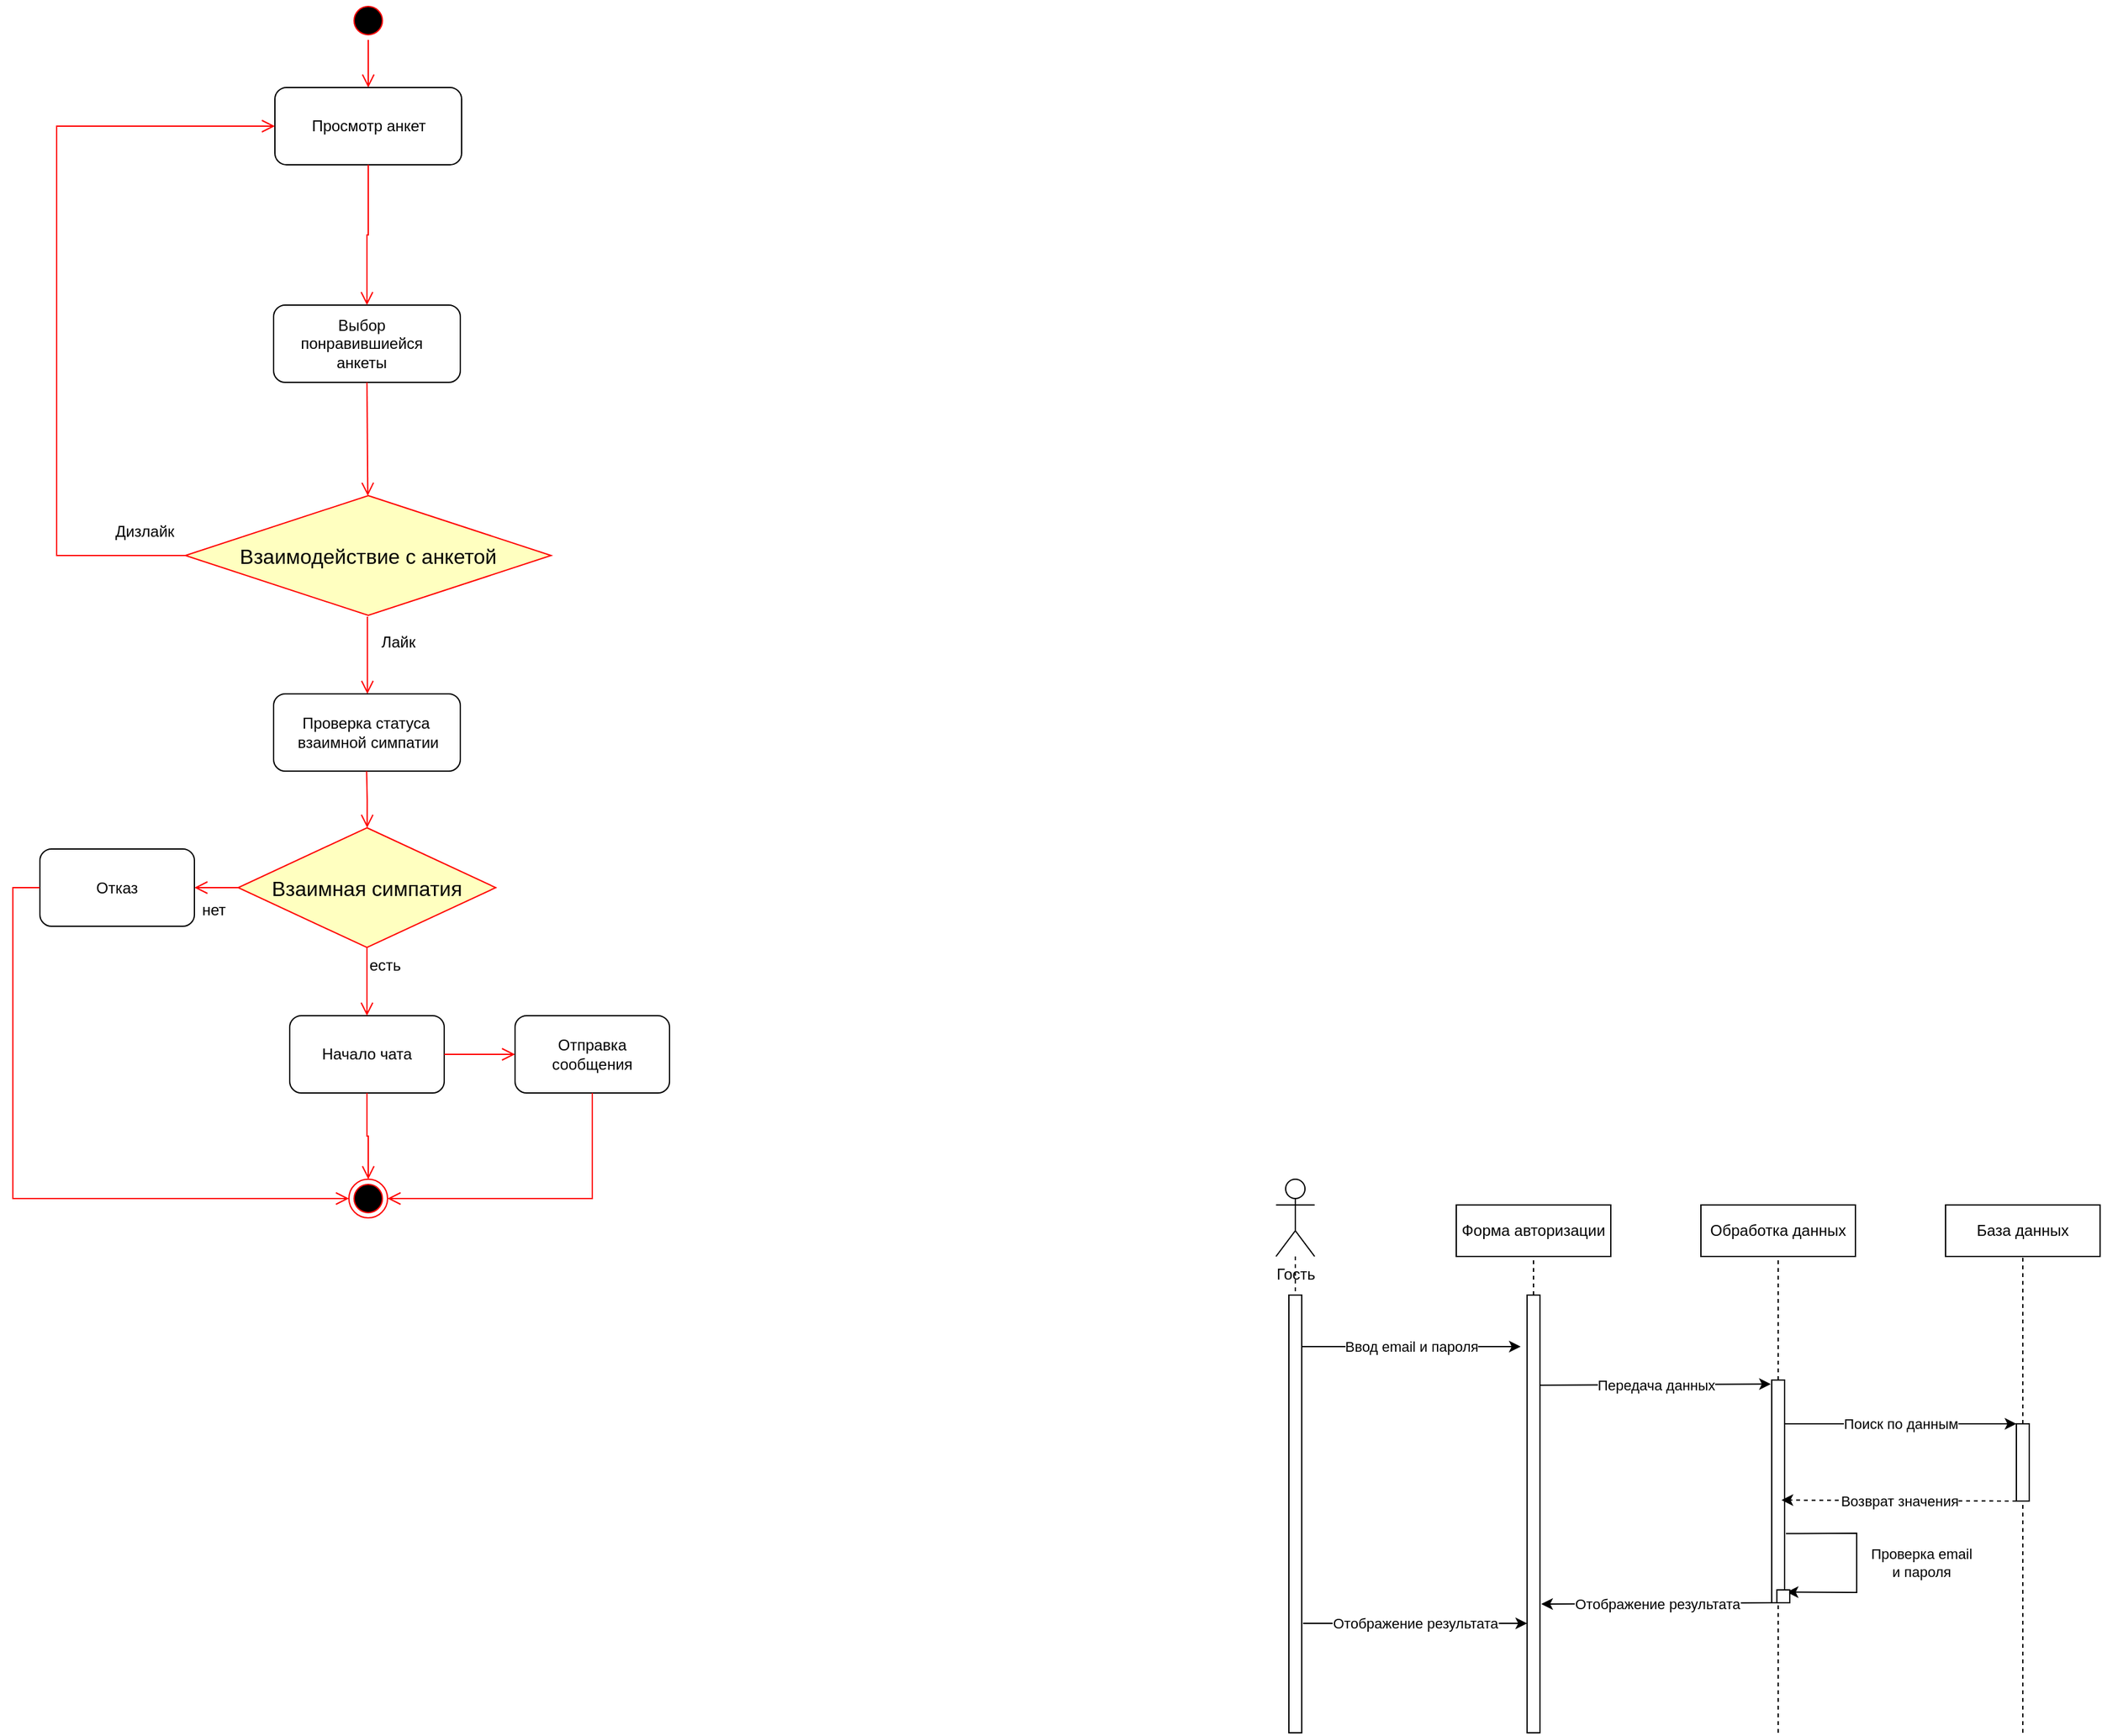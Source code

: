 <mxfile version="24.8.3">
  <diagram name="Страница — 1" id="81DjTX1Zt05AeOksZ2re">
    <mxGraphModel dx="2526" dy="-968" grid="0" gridSize="10" guides="1" tooltips="1" connect="1" arrows="1" fold="1" page="1" pageScale="1" pageWidth="1169" pageHeight="1654" math="0" shadow="0">
      <root>
        <mxCell id="0" />
        <mxCell id="1" parent="0" />
        <mxCell id="-76We7P9hQ2fs9HwAO3u-1" value="" style="ellipse;html=1;shape=startState;fillColor=#000000;strokeColor=#ff0000;" parent="1" vertex="1">
          <mxGeometry x="-631" y="1939" width="30" height="30" as="geometry" />
        </mxCell>
        <mxCell id="-76We7P9hQ2fs9HwAO3u-2" value="" style="edgeStyle=orthogonalEdgeStyle;html=1;verticalAlign=bottom;endArrow=open;endSize=8;strokeColor=#ff0000;rounded=0;entryX=0.5;entryY=0;entryDx=0;entryDy=0;" parent="1" source="-76We7P9hQ2fs9HwAO3u-1" target="-76We7P9hQ2fs9HwAO3u-29" edge="1">
          <mxGeometry relative="1" as="geometry">
            <mxPoint x="-616" y="2103" as="targetPoint" />
          </mxGeometry>
        </mxCell>
        <mxCell id="-76We7P9hQ2fs9HwAO3u-4" value="" style="rounded=1;whiteSpace=wrap;html=1;" parent="1" vertex="1">
          <mxGeometry x="-689.5" y="2175" width="145" height="60" as="geometry" />
        </mxCell>
        <mxCell id="-76We7P9hQ2fs9HwAO3u-5" value="Выбор понравившиейся анкеты" style="text;html=1;strokeColor=none;fillColor=none;align=center;verticalAlign=middle;whiteSpace=wrap;rounded=0;" parent="1" vertex="1">
          <mxGeometry x="-651" y="2190" width="60" height="30" as="geometry" />
        </mxCell>
        <mxCell id="-76We7P9hQ2fs9HwAO3u-11" value="" style="edgeStyle=orthogonalEdgeStyle;html=1;verticalAlign=bottom;endArrow=open;endSize=8;strokeColor=#ff0000;rounded=0;" parent="1" edge="1">
          <mxGeometry relative="1" as="geometry">
            <mxPoint x="-616.67" y="2477" as="targetPoint" />
            <mxPoint x="-616.67" y="2417" as="sourcePoint" />
          </mxGeometry>
        </mxCell>
        <mxCell id="-76We7P9hQ2fs9HwAO3u-14" value=" Начало чата  " style="rounded=1;whiteSpace=wrap;html=1;" parent="1" vertex="1">
          <mxGeometry x="-677" y="2727" width="120" height="60" as="geometry" />
        </mxCell>
        <mxCell id="-76We7P9hQ2fs9HwAO3u-15" value="Взаимная симпатия" style="rhombus;whiteSpace=wrap;html=1;fontColor=#000000;fillColor=#ffffc0;strokeColor=#ff0000;fontSize=16;" parent="1" vertex="1">
          <mxGeometry x="-717" y="2581" width="200" height="93" as="geometry" />
        </mxCell>
        <mxCell id="-76We7P9hQ2fs9HwAO3u-16" value="есть" style="edgeStyle=orthogonalEdgeStyle;html=1;align=left;verticalAlign=top;endArrow=open;endSize=8;strokeColor=#ff0000;rounded=0;fontSize=12;curved=1;" parent="1" source="-76We7P9hQ2fs9HwAO3u-15" target="-76We7P9hQ2fs9HwAO3u-14" edge="1">
          <mxGeometry x="-1" relative="1" as="geometry">
            <mxPoint x="-640" y="3021" as="targetPoint" />
          </mxGeometry>
        </mxCell>
        <mxCell id="-76We7P9hQ2fs9HwAO3u-17" value="" style="ellipse;html=1;shape=endState;fillColor=#000000;strokeColor=#ff0000;fontSize=16;" parent="1" vertex="1">
          <mxGeometry x="-631" y="2854" width="30" height="30" as="geometry" />
        </mxCell>
        <mxCell id="-76We7P9hQ2fs9HwAO3u-19" value="" style="rounded=1;whiteSpace=wrap;html=1;" parent="1" vertex="1">
          <mxGeometry x="-689.5" y="2477" width="145" height="60" as="geometry" />
        </mxCell>
        <mxCell id="-76We7P9hQ2fs9HwAO3u-20" value="Проверка статуса&amp;nbsp; взаимной симпатии" style="text;html=1;strokeColor=none;fillColor=none;align=center;verticalAlign=middle;whiteSpace=wrap;rounded=0;" parent="1" vertex="1">
          <mxGeometry x="-679" y="2492" width="126" height="30" as="geometry" />
        </mxCell>
        <mxCell id="-76We7P9hQ2fs9HwAO3u-21" value="" style="edgeStyle=orthogonalEdgeStyle;html=1;verticalAlign=bottom;endArrow=open;endSize=8;strokeColor=#ff0000;rounded=0;entryX=0.5;entryY=0;entryDx=0;entryDy=0;" parent="1" edge="1">
          <mxGeometry relative="1" as="geometry">
            <mxPoint x="-616.84" y="2581" as="targetPoint" />
            <mxPoint x="-617.27" y="2537" as="sourcePoint" />
          </mxGeometry>
        </mxCell>
        <mxCell id="-76We7P9hQ2fs9HwAO3u-22" value="нет" style="html=1;align=left;verticalAlign=top;endArrow=open;endSize=8;strokeColor=#ff0000;rounded=0;fontSize=12;exitX=0;exitY=0.5;exitDx=0;exitDy=0;entryX=1;entryY=0.5;entryDx=0;entryDy=0;" parent="1" source="-76We7P9hQ2fs9HwAO3u-15" target="-76We7P9hQ2fs9HwAO3u-23" edge="1">
          <mxGeometry x="0.767" y="3" relative="1" as="geometry">
            <mxPoint x="-747" y="2915" as="targetPoint" />
            <mxPoint x="-607" y="2822" as="sourcePoint" />
            <mxPoint as="offset" />
          </mxGeometry>
        </mxCell>
        <mxCell id="-76We7P9hQ2fs9HwAO3u-23" value="Отказ" style="rounded=1;whiteSpace=wrap;html=1;" parent="1" vertex="1">
          <mxGeometry x="-871" y="2597.5" width="120" height="60" as="geometry" />
        </mxCell>
        <mxCell id="-76We7P9hQ2fs9HwAO3u-24" value="" style="edgeStyle=orthogonalEdgeStyle;html=1;verticalAlign=bottom;endArrow=open;endSize=8;strokeColor=#ff0000;rounded=0;entryX=0;entryY=0.5;entryDx=0;entryDy=0;exitX=1;exitY=0.5;exitDx=0;exitDy=0;" parent="1" source="-76We7P9hQ2fs9HwAO3u-14" target="-76We7P9hQ2fs9HwAO3u-25" edge="1">
          <mxGeometry relative="1" as="geometry">
            <mxPoint x="-607" y="2712" as="targetPoint" />
            <mxPoint x="-607.43" y="2668" as="sourcePoint" />
          </mxGeometry>
        </mxCell>
        <mxCell id="-76We7P9hQ2fs9HwAO3u-25" value="Отправка сообщения" style="rounded=1;whiteSpace=wrap;html=1;" parent="1" vertex="1">
          <mxGeometry x="-502" y="2727" width="120" height="60" as="geometry" />
        </mxCell>
        <mxCell id="-76We7P9hQ2fs9HwAO3u-26" value="" style="edgeStyle=orthogonalEdgeStyle;html=1;verticalAlign=bottom;endArrow=open;endSize=8;strokeColor=#ff0000;rounded=0;entryX=0.5;entryY=0;entryDx=0;entryDy=0;exitX=0.5;exitY=1;exitDx=0;exitDy=0;" parent="1" source="-76We7P9hQ2fs9HwAO3u-14" target="-76We7P9hQ2fs9HwAO3u-17" edge="1">
          <mxGeometry relative="1" as="geometry">
            <mxPoint x="-607" y="2712" as="targetPoint" />
            <mxPoint x="-607.43" y="2668" as="sourcePoint" />
          </mxGeometry>
        </mxCell>
        <mxCell id="-76We7P9hQ2fs9HwAO3u-27" value="" style="edgeStyle=orthogonalEdgeStyle;html=1;verticalAlign=bottom;endArrow=open;endSize=8;strokeColor=#ff0000;rounded=0;entryX=1;entryY=0.5;entryDx=0;entryDy=0;exitX=0.5;exitY=1;exitDx=0;exitDy=0;" parent="1" source="-76We7P9hQ2fs9HwAO3u-25" target="-76We7P9hQ2fs9HwAO3u-17" edge="1">
          <mxGeometry relative="1" as="geometry">
            <mxPoint x="-597" y="2722" as="targetPoint" />
            <mxPoint x="-597.43" y="2678" as="sourcePoint" />
          </mxGeometry>
        </mxCell>
        <mxCell id="-76We7P9hQ2fs9HwAO3u-28" value="" style="edgeStyle=orthogonalEdgeStyle;html=1;verticalAlign=bottom;endArrow=open;endSize=8;strokeColor=#ff0000;rounded=0;exitX=0;exitY=0.5;exitDx=0;exitDy=0;entryX=0;entryY=0.5;entryDx=0;entryDy=0;" parent="1" source="-76We7P9hQ2fs9HwAO3u-23" edge="1" target="-76We7P9hQ2fs9HwAO3u-17">
          <mxGeometry relative="1" as="geometry">
            <mxPoint x="-617" y="2440" as="targetPoint" />
            <mxPoint x="-607.43" y="2668" as="sourcePoint" />
            <Array as="points">
              <mxPoint x="-892" y="2628" />
              <mxPoint x="-892" y="2869" />
            </Array>
          </mxGeometry>
        </mxCell>
        <mxCell id="-76We7P9hQ2fs9HwAO3u-29" value=" Просмотр анкет" style="rounded=1;whiteSpace=wrap;html=1;" parent="1" vertex="1">
          <mxGeometry x="-688.5" y="2006" width="145" height="60" as="geometry" />
        </mxCell>
        <mxCell id="-76We7P9hQ2fs9HwAO3u-30" value="" style="edgeStyle=orthogonalEdgeStyle;html=1;verticalAlign=bottom;endArrow=open;endSize=8;strokeColor=#ff0000;rounded=0;exitX=0.5;exitY=1;exitDx=0;exitDy=0;entryX=0.5;entryY=0;entryDx=0;entryDy=0;" parent="1" source="-76We7P9hQ2fs9HwAO3u-29" target="-76We7P9hQ2fs9HwAO3u-4" edge="1">
          <mxGeometry relative="1" as="geometry">
            <mxPoint x="-606.43" y="2233" as="targetPoint" />
            <mxPoint x="-606.43" y="2173" as="sourcePoint" />
          </mxGeometry>
        </mxCell>
        <mxCell id="-76We7P9hQ2fs9HwAO3u-31" value="Гость" style="shape=umlActor;verticalLabelPosition=bottom;verticalAlign=top;html=1;outlineConnect=0;" parent="1" vertex="1">
          <mxGeometry x="89" y="2854" width="30" height="60" as="geometry" />
        </mxCell>
        <mxCell id="-76We7P9hQ2fs9HwAO3u-32" value="Форма авторизации" style="rounded=0;whiteSpace=wrap;html=1;" parent="1" vertex="1">
          <mxGeometry x="229" y="2874" width="120" height="40" as="geometry" />
        </mxCell>
        <mxCell id="-76We7P9hQ2fs9HwAO3u-33" value="Обработка данных" style="rounded=0;whiteSpace=wrap;html=1;" parent="1" vertex="1">
          <mxGeometry x="419" y="2874" width="120" height="40" as="geometry" />
        </mxCell>
        <mxCell id="-76We7P9hQ2fs9HwAO3u-34" value="База данных" style="rounded=0;whiteSpace=wrap;html=1;" parent="1" vertex="1">
          <mxGeometry x="609" y="2874" width="120" height="40" as="geometry" />
        </mxCell>
        <mxCell id="-76We7P9hQ2fs9HwAO3u-35" value="" style="endArrow=none;dashed=1;html=1;rounded=0;entryX=0.5;entryY=1;entryDx=0;entryDy=0;" parent="1" source="-76We7P9hQ2fs9HwAO3u-37" target="-76We7P9hQ2fs9HwAO3u-32" edge="1">
          <mxGeometry width="50" height="50" relative="1" as="geometry">
            <mxPoint x="289" y="3284" as="sourcePoint" />
            <mxPoint x="269" y="2944" as="targetPoint" />
          </mxGeometry>
        </mxCell>
        <mxCell id="-76We7P9hQ2fs9HwAO3u-36" value="" style="endArrow=none;dashed=1;html=1;rounded=0;entryX=0.5;entryY=1;entryDx=0;entryDy=0;" parent="1" target="-76We7P9hQ2fs9HwAO3u-37" edge="1">
          <mxGeometry width="50" height="50" relative="1" as="geometry">
            <mxPoint x="289" y="3284" as="sourcePoint" />
            <mxPoint x="289" y="2914" as="targetPoint" />
          </mxGeometry>
        </mxCell>
        <mxCell id="-76We7P9hQ2fs9HwAO3u-37" value="" style="rounded=0;whiteSpace=wrap;html=1;" parent="1" vertex="1">
          <mxGeometry x="284" y="2944" width="10" height="340" as="geometry" />
        </mxCell>
        <mxCell id="-76We7P9hQ2fs9HwAO3u-38" value="" style="endArrow=none;dashed=1;html=1;rounded=0;entryX=0.5;entryY=1;entryDx=0;entryDy=0;" parent="1" source="-76We7P9hQ2fs9HwAO3u-40" target="-76We7P9hQ2fs9HwAO3u-33" edge="1">
          <mxGeometry width="50" height="50" relative="1" as="geometry">
            <mxPoint x="479" y="3284" as="sourcePoint" />
            <mxPoint x="379" y="3154" as="targetPoint" />
          </mxGeometry>
        </mxCell>
        <mxCell id="-76We7P9hQ2fs9HwAO3u-39" value="" style="endArrow=none;dashed=1;html=1;rounded=0;entryX=0.5;entryY=1;entryDx=0;entryDy=0;" parent="1" target="-76We7P9hQ2fs9HwAO3u-40" edge="1">
          <mxGeometry width="50" height="50" relative="1" as="geometry">
            <mxPoint x="479" y="3284" as="sourcePoint" />
            <mxPoint x="479" y="2914" as="targetPoint" />
          </mxGeometry>
        </mxCell>
        <mxCell id="-76We7P9hQ2fs9HwAO3u-40" value="" style="rounded=0;whiteSpace=wrap;html=1;" parent="1" vertex="1">
          <mxGeometry x="474" y="3010" width="10" height="173" as="geometry" />
        </mxCell>
        <mxCell id="-76We7P9hQ2fs9HwAO3u-41" value="" style="endArrow=none;dashed=1;html=1;rounded=0;entryX=0.5;entryY=1;entryDx=0;entryDy=0;" parent="1" source="-76We7P9hQ2fs9HwAO3u-43" target="-76We7P9hQ2fs9HwAO3u-34" edge="1">
          <mxGeometry width="50" height="50" relative="1" as="geometry">
            <mxPoint x="669" y="3284" as="sourcePoint" />
            <mxPoint x="579" y="3154" as="targetPoint" />
          </mxGeometry>
        </mxCell>
        <mxCell id="-76We7P9hQ2fs9HwAO3u-42" value="" style="endArrow=none;dashed=1;html=1;rounded=0;entryX=0.5;entryY=1;entryDx=0;entryDy=0;" parent="1" target="-76We7P9hQ2fs9HwAO3u-43" edge="1">
          <mxGeometry width="50" height="50" relative="1" as="geometry">
            <mxPoint x="669" y="3284" as="sourcePoint" />
            <mxPoint x="669" y="2914" as="targetPoint" />
          </mxGeometry>
        </mxCell>
        <mxCell id="-76We7P9hQ2fs9HwAO3u-43" value="" style="rounded=0;whiteSpace=wrap;html=1;" parent="1" vertex="1">
          <mxGeometry x="664" y="3044" width="10" height="60" as="geometry" />
        </mxCell>
        <mxCell id="-76We7P9hQ2fs9HwAO3u-44" value="" style="endArrow=classic;html=1;rounded=0;" parent="1" edge="1">
          <mxGeometry relative="1" as="geometry">
            <mxPoint x="109" y="2984" as="sourcePoint" />
            <mxPoint x="279" y="2984" as="targetPoint" />
          </mxGeometry>
        </mxCell>
        <mxCell id="-76We7P9hQ2fs9HwAO3u-45" value="Ввод email и пароля" style="edgeLabel;resizable=0;html=1;align=center;verticalAlign=middle;" parent="-76We7P9hQ2fs9HwAO3u-44" connectable="0" vertex="1">
          <mxGeometry relative="1" as="geometry" />
        </mxCell>
        <mxCell id="-76We7P9hQ2fs9HwAO3u-46" value="" style="endArrow=classic;html=1;rounded=0;entryX=-0.073;entryY=0.018;entryDx=0;entryDy=0;entryPerimeter=0;" parent="1" target="-76We7P9hQ2fs9HwAO3u-40" edge="1">
          <mxGeometry relative="1" as="geometry">
            <mxPoint x="294" y="3014" as="sourcePoint" />
            <mxPoint x="469" y="3014" as="targetPoint" />
          </mxGeometry>
        </mxCell>
        <mxCell id="-76We7P9hQ2fs9HwAO3u-47" value="Передача данных" style="edgeLabel;resizable=0;html=1;align=center;verticalAlign=middle;" parent="-76We7P9hQ2fs9HwAO3u-46" connectable="0" vertex="1">
          <mxGeometry relative="1" as="geometry" />
        </mxCell>
        <mxCell id="-76We7P9hQ2fs9HwAO3u-48" value="" style="endArrow=classic;html=1;rounded=0;entryX=0;entryY=0;entryDx=0;entryDy=0;" parent="1" target="-76We7P9hQ2fs9HwAO3u-43" edge="1">
          <mxGeometry relative="1" as="geometry">
            <mxPoint x="484" y="3044" as="sourcePoint" />
            <mxPoint x="659" y="3044" as="targetPoint" />
          </mxGeometry>
        </mxCell>
        <mxCell id="-76We7P9hQ2fs9HwAO3u-49" value="Поиск по данным" style="edgeLabel;resizable=0;html=1;align=center;verticalAlign=middle;" parent="-76We7P9hQ2fs9HwAO3u-48" connectable="0" vertex="1">
          <mxGeometry relative="1" as="geometry" />
        </mxCell>
        <mxCell id="-76We7P9hQ2fs9HwAO3u-50" value="" style="endArrow=classic;html=1;rounded=0;entryX=0.761;entryY=0.539;entryDx=0;entryDy=0;entryPerimeter=0;dashed=1;" parent="1" target="-76We7P9hQ2fs9HwAO3u-40" edge="1">
          <mxGeometry relative="1" as="geometry">
            <mxPoint x="664" y="3104" as="sourcePoint" />
            <mxPoint x="494" y="3104" as="targetPoint" />
          </mxGeometry>
        </mxCell>
        <mxCell id="-76We7P9hQ2fs9HwAO3u-51" value="Возврат значения" style="edgeLabel;resizable=0;html=1;align=center;verticalAlign=middle;" parent="-76We7P9hQ2fs9HwAO3u-50" connectable="0" vertex="1">
          <mxGeometry relative="1" as="geometry" />
        </mxCell>
        <mxCell id="-76We7P9hQ2fs9HwAO3u-52" value="" style="endArrow=none;dashed=1;html=1;rounded=0;entryX=0.5;entryY=1;entryDx=0;entryDy=0;" parent="1" source="-76We7P9hQ2fs9HwAO3u-54" target="-76We7P9hQ2fs9HwAO3u-54" edge="1">
          <mxGeometry width="50" height="50" relative="1" as="geometry">
            <mxPoint x="599" y="3014" as="sourcePoint" />
            <mxPoint x="104" y="3294" as="targetPoint" />
            <Array as="points">
              <mxPoint x="99" y="3134" />
              <mxPoint x="104" y="3134" />
            </Array>
          </mxGeometry>
        </mxCell>
        <mxCell id="-76We7P9hQ2fs9HwAO3u-53" value="" style="endArrow=none;dashed=1;html=1;rounded=0;entryX=0.5;entryY=1;entryDx=0;entryDy=0;" parent="1" source="-76We7P9hQ2fs9HwAO3u-31" target="-76We7P9hQ2fs9HwAO3u-54" edge="1">
          <mxGeometry width="50" height="50" relative="1" as="geometry">
            <mxPoint x="104" y="2914" as="sourcePoint" />
            <mxPoint x="104" y="3294" as="targetPoint" />
          </mxGeometry>
        </mxCell>
        <mxCell id="-76We7P9hQ2fs9HwAO3u-54" value="" style="rounded=0;whiteSpace=wrap;html=1;" parent="1" vertex="1">
          <mxGeometry x="99" y="2944" width="10" height="340" as="geometry" />
        </mxCell>
        <mxCell id="-76We7P9hQ2fs9HwAO3u-55" value="" style="endArrow=classic;html=1;rounded=0;entryX=1.066;entryY=0.954;entryDx=0;entryDy=0;entryPerimeter=0;exitX=1;exitY=0.75;exitDx=0;exitDy=0;" parent="1" edge="1">
          <mxGeometry relative="1" as="geometry">
            <mxPoint x="485" y="3129.25" as="sourcePoint" />
            <mxPoint x="485.66" y="3174.742" as="targetPoint" />
            <Array as="points">
              <mxPoint x="540" y="3129" />
              <mxPoint x="540" y="3175" />
            </Array>
          </mxGeometry>
        </mxCell>
        <mxCell id="-76We7P9hQ2fs9HwAO3u-56" value="Проверка email&lt;div&gt;и пароля&lt;/div&gt;" style="edgeLabel;resizable=0;html=1;align=center;verticalAlign=middle;" parent="-76We7P9hQ2fs9HwAO3u-55" connectable="0" vertex="1">
          <mxGeometry relative="1" as="geometry">
            <mxPoint x="50" as="offset" />
          </mxGeometry>
        </mxCell>
        <mxCell id="-76We7P9hQ2fs9HwAO3u-57" value="" style="rounded=0;whiteSpace=wrap;html=1;" parent="1" vertex="1">
          <mxGeometry x="478" y="3173" width="10" height="10" as="geometry" />
        </mxCell>
        <mxCell id="-76We7P9hQ2fs9HwAO3u-58" value="" style="endArrow=classic;html=1;rounded=0;exitX=0;exitY=1;exitDx=0;exitDy=0;" parent="1" source="-76We7P9hQ2fs9HwAO3u-40" edge="1">
          <mxGeometry relative="1" as="geometry">
            <mxPoint x="279" y="3224" as="sourcePoint" />
            <mxPoint x="295" y="3184" as="targetPoint" />
          </mxGeometry>
        </mxCell>
        <mxCell id="-76We7P9hQ2fs9HwAO3u-59" value="Отображение результата" style="edgeLabel;resizable=0;html=1;;align=center;verticalAlign=middle;" parent="-76We7P9hQ2fs9HwAO3u-58" connectable="0" vertex="1">
          <mxGeometry relative="1" as="geometry" />
        </mxCell>
        <mxCell id="-76We7P9hQ2fs9HwAO3u-60" value="" style="endArrow=classic;html=1;rounded=0;entryX=0;entryY=0.75;entryDx=0;entryDy=0;" parent="1" target="-76We7P9hQ2fs9HwAO3u-37" edge="1">
          <mxGeometry relative="1" as="geometry">
            <mxPoint x="110" y="3199" as="sourcePoint" />
            <mxPoint x="484.0" y="3194" as="targetPoint" />
          </mxGeometry>
        </mxCell>
        <mxCell id="-76We7P9hQ2fs9HwAO3u-61" value="Отображение результата" style="edgeLabel;resizable=0;html=1;;align=center;verticalAlign=middle;" parent="-76We7P9hQ2fs9HwAO3u-60" connectable="0" vertex="1">
          <mxGeometry relative="1" as="geometry" />
        </mxCell>
        <mxCell id="JFMqUvGB27kT9DCd3lBU-3" value="" style="html=1;verticalAlign=bottom;endArrow=open;endSize=8;strokeColor=#ff0000;rounded=0;exitX=0.5;exitY=1;exitDx=0;exitDy=0;" edge="1" parent="1" source="-76We7P9hQ2fs9HwAO3u-4" target="JFMqUvGB27kT9DCd3lBU-1">
          <mxGeometry relative="1" as="geometry">
            <mxPoint x="-616" y="2202" as="targetPoint" />
            <mxPoint x="-613" y="2236" as="sourcePoint" />
          </mxGeometry>
        </mxCell>
        <mxCell id="JFMqUvGB27kT9DCd3lBU-1" value="Взаимодействие с анкетой" style="rhombus;whiteSpace=wrap;html=1;fontColor=#000000;fillColor=#ffffc0;strokeColor=#ff0000;fontSize=16;" vertex="1" parent="1">
          <mxGeometry x="-758" y="2323" width="284" height="93" as="geometry" />
        </mxCell>
        <mxCell id="JFMqUvGB27kT9DCd3lBU-6" value="Лайк&lt;div&gt;&lt;br&gt;&lt;/div&gt;" style="text;html=1;align=center;verticalAlign=middle;resizable=0;points=[];autosize=1;strokeColor=none;fillColor=none;" vertex="1" parent="1">
          <mxGeometry x="-616" y="2423" width="45" height="41" as="geometry" />
        </mxCell>
        <mxCell id="JFMqUvGB27kT9DCd3lBU-8" value="Дизлайк" style="text;html=1;align=center;verticalAlign=middle;resizable=0;points=[];autosize=1;strokeColor=none;fillColor=none;" vertex="1" parent="1">
          <mxGeometry x="-822" y="2338" width="64" height="26" as="geometry" />
        </mxCell>
        <mxCell id="JFMqUvGB27kT9DCd3lBU-9" value="" style="edgeStyle=orthogonalEdgeStyle;html=1;verticalAlign=bottom;endArrow=open;endSize=8;strokeColor=#ff0000;rounded=0;exitX=0;exitY=0.5;exitDx=0;exitDy=0;entryX=0;entryY=0.5;entryDx=0;entryDy=0;" edge="1" parent="1" source="JFMqUvGB27kT9DCd3lBU-1" target="-76We7P9hQ2fs9HwAO3u-29">
          <mxGeometry relative="1" as="geometry">
            <mxPoint x="-784.57" y="1999.93" as="targetPoint" />
            <mxPoint x="-1019.14" y="2222.43" as="sourcePoint" />
            <Array as="points">
              <mxPoint x="-858" y="2370" />
              <mxPoint x="-858" y="2036" />
            </Array>
          </mxGeometry>
        </mxCell>
      </root>
    </mxGraphModel>
  </diagram>
</mxfile>

